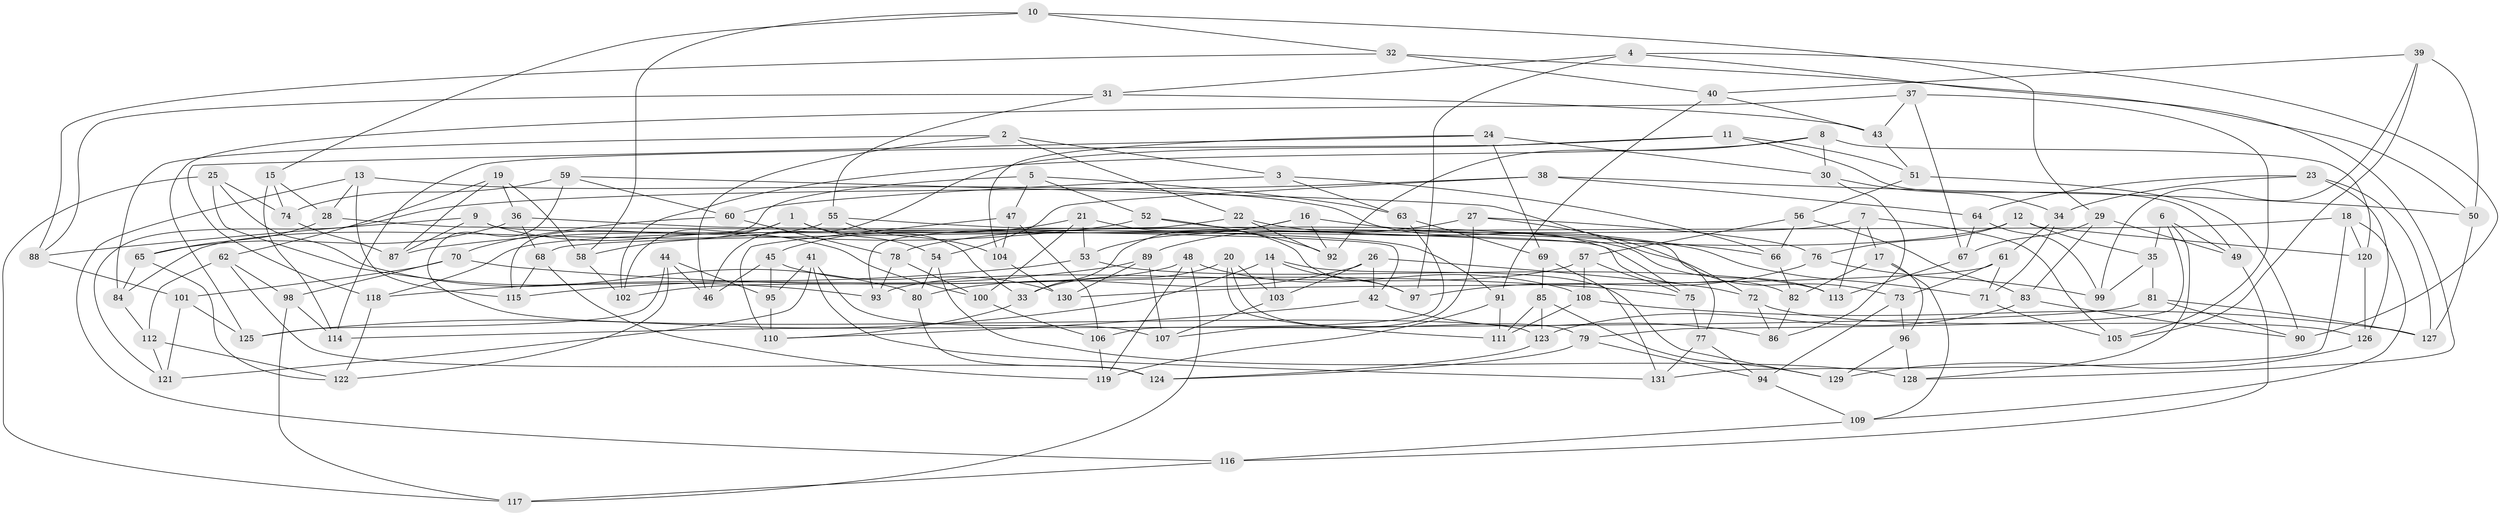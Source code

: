 // coarse degree distribution, {4: 0.5192307692307693, 3: 0.07692307692307693, 6: 0.09615384615384616, 10: 0.038461538461538464, 5: 0.09615384615384616, 7: 0.057692307692307696, 12: 0.057692307692307696, 8: 0.019230769230769232, 11: 0.038461538461538464}
// Generated by graph-tools (version 1.1) at 2025/01/03/04/25 22:01:08]
// undirected, 131 vertices, 262 edges
graph export_dot {
graph [start="1"]
  node [color=gray90,style=filled];
  1;
  2;
  3;
  4;
  5;
  6;
  7;
  8;
  9;
  10;
  11;
  12;
  13;
  14;
  15;
  16;
  17;
  18;
  19;
  20;
  21;
  22;
  23;
  24;
  25;
  26;
  27;
  28;
  29;
  30;
  31;
  32;
  33;
  34;
  35;
  36;
  37;
  38;
  39;
  40;
  41;
  42;
  43;
  44;
  45;
  46;
  47;
  48;
  49;
  50;
  51;
  52;
  53;
  54;
  55;
  56;
  57;
  58;
  59;
  60;
  61;
  62;
  63;
  64;
  65;
  66;
  67;
  68;
  69;
  70;
  71;
  72;
  73;
  74;
  75;
  76;
  77;
  78;
  79;
  80;
  81;
  82;
  83;
  84;
  85;
  86;
  87;
  88;
  89;
  90;
  91;
  92;
  93;
  94;
  95;
  96;
  97;
  98;
  99;
  100;
  101;
  102;
  103;
  104;
  105;
  106;
  107;
  108;
  109;
  110;
  111;
  112;
  113;
  114;
  115;
  116;
  117;
  118;
  119;
  120;
  121;
  122;
  123;
  124;
  125;
  126;
  127;
  128;
  129;
  130;
  131;
  1 -- 54;
  1 -- 58;
  1 -- 33;
  1 -- 102;
  2 -- 22;
  2 -- 46;
  2 -- 3;
  2 -- 84;
  3 -- 60;
  3 -- 66;
  3 -- 63;
  4 -- 128;
  4 -- 97;
  4 -- 90;
  4 -- 31;
  5 -- 115;
  5 -- 47;
  5 -- 63;
  5 -- 52;
  6 -- 49;
  6 -- 79;
  6 -- 128;
  6 -- 35;
  7 -- 105;
  7 -- 113;
  7 -- 17;
  7 -- 118;
  8 -- 102;
  8 -- 30;
  8 -- 92;
  8 -- 120;
  9 -- 82;
  9 -- 100;
  9 -- 87;
  9 -- 88;
  10 -- 58;
  10 -- 32;
  10 -- 15;
  10 -- 29;
  11 -- 49;
  11 -- 114;
  11 -- 46;
  11 -- 51;
  12 -- 76;
  12 -- 35;
  12 -- 120;
  12 -- 78;
  13 -- 28;
  13 -- 75;
  13 -- 115;
  13 -- 116;
  14 -- 97;
  14 -- 125;
  14 -- 129;
  14 -- 103;
  15 -- 114;
  15 -- 74;
  15 -- 28;
  16 -- 92;
  16 -- 53;
  16 -- 33;
  16 -- 66;
  17 -- 109;
  17 -- 96;
  17 -- 82;
  18 -- 68;
  18 -- 120;
  18 -- 131;
  18 -- 109;
  19 -- 58;
  19 -- 87;
  19 -- 62;
  19 -- 36;
  20 -- 103;
  20 -- 33;
  20 -- 79;
  20 -- 111;
  21 -- 100;
  21 -- 97;
  21 -- 53;
  21 -- 45;
  22 -- 93;
  22 -- 71;
  22 -- 92;
  23 -- 126;
  23 -- 34;
  23 -- 64;
  23 -- 127;
  24 -- 104;
  24 -- 118;
  24 -- 30;
  24 -- 69;
  25 -- 74;
  25 -- 80;
  25 -- 93;
  25 -- 117;
  26 -- 72;
  26 -- 80;
  26 -- 42;
  26 -- 103;
  27 -- 89;
  27 -- 76;
  27 -- 107;
  27 -- 72;
  28 -- 65;
  28 -- 42;
  29 -- 49;
  29 -- 67;
  29 -- 83;
  30 -- 34;
  30 -- 86;
  31 -- 43;
  31 -- 55;
  31 -- 88;
  32 -- 88;
  32 -- 50;
  32 -- 40;
  33 -- 110;
  34 -- 61;
  34 -- 71;
  35 -- 99;
  35 -- 81;
  36 -- 91;
  36 -- 65;
  36 -- 68;
  37 -- 43;
  37 -- 105;
  37 -- 67;
  37 -- 125;
  38 -- 64;
  38 -- 121;
  38 -- 54;
  38 -- 50;
  39 -- 50;
  39 -- 105;
  39 -- 40;
  39 -- 99;
  40 -- 43;
  40 -- 91;
  41 -- 131;
  41 -- 107;
  41 -- 95;
  41 -- 121;
  42 -- 110;
  42 -- 86;
  43 -- 51;
  44 -- 95;
  44 -- 125;
  44 -- 122;
  44 -- 46;
  45 -- 95;
  45 -- 46;
  45 -- 130;
  47 -- 104;
  47 -- 106;
  47 -- 110;
  48 -- 117;
  48 -- 102;
  48 -- 119;
  48 -- 108;
  49 -- 116;
  50 -- 127;
  51 -- 56;
  51 -- 90;
  52 -- 73;
  52 -- 92;
  52 -- 87;
  53 -- 118;
  53 -- 113;
  54 -- 80;
  54 -- 128;
  55 -- 84;
  55 -- 104;
  55 -- 113;
  56 -- 66;
  56 -- 83;
  56 -- 57;
  57 -- 93;
  57 -- 108;
  57 -- 75;
  58 -- 102;
  59 -- 60;
  59 -- 77;
  59 -- 74;
  59 -- 123;
  60 -- 78;
  60 -- 70;
  61 -- 130;
  61 -- 73;
  61 -- 71;
  62 -- 98;
  62 -- 124;
  62 -- 112;
  63 -- 106;
  63 -- 69;
  64 -- 67;
  64 -- 99;
  65 -- 84;
  65 -- 122;
  66 -- 82;
  67 -- 113;
  68 -- 115;
  68 -- 119;
  69 -- 85;
  69 -- 131;
  70 -- 98;
  70 -- 101;
  70 -- 75;
  71 -- 105;
  72 -- 126;
  72 -- 86;
  73 -- 94;
  73 -- 96;
  74 -- 87;
  75 -- 77;
  76 -- 97;
  76 -- 99;
  77 -- 131;
  77 -- 94;
  78 -- 100;
  78 -- 93;
  79 -- 94;
  79 -- 124;
  80 -- 124;
  81 -- 90;
  81 -- 127;
  81 -- 114;
  82 -- 86;
  83 -- 90;
  83 -- 123;
  84 -- 112;
  85 -- 111;
  85 -- 129;
  85 -- 123;
  88 -- 101;
  89 -- 115;
  89 -- 107;
  89 -- 130;
  91 -- 119;
  91 -- 111;
  94 -- 109;
  95 -- 110;
  96 -- 128;
  96 -- 129;
  98 -- 114;
  98 -- 117;
  100 -- 106;
  101 -- 121;
  101 -- 125;
  103 -- 107;
  104 -- 130;
  106 -- 119;
  108 -- 127;
  108 -- 111;
  109 -- 116;
  112 -- 122;
  112 -- 121;
  116 -- 117;
  118 -- 122;
  120 -- 126;
  123 -- 124;
  126 -- 129;
}
